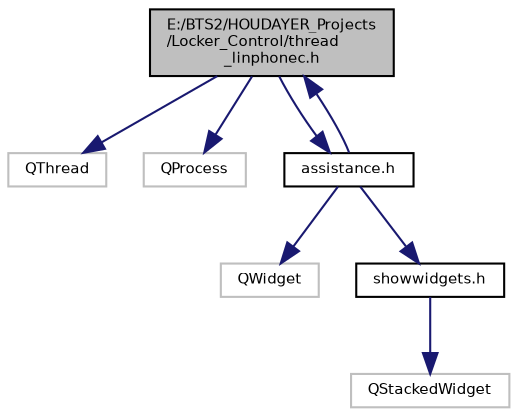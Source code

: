 digraph "E:/BTS2/HOUDAYER_Projects/Locker_Control/thread_linphonec.h"
{
 // INTERACTIVE_SVG=YES
  bgcolor="transparent";
  edge [fontname="Helvetica",fontsize="7",labelfontname="Helvetica",labelfontsize="7"];
  node [fontname="Helvetica",fontsize="7",shape=record];
  Node1 [label="E:/BTS2/HOUDAYER_Projects\l/Locker_Control/thread\l_linphonec.h",height=0.2,width=0.4,color="black", fillcolor="grey75", style="filled", fontcolor="black"];
  Node1 -> Node2 [color="midnightblue",fontsize="7",style="solid",fontname="Helvetica"];
  Node2 [label="QThread",height=0.2,width=0.4,color="grey75"];
  Node1 -> Node3 [color="midnightblue",fontsize="7",style="solid",fontname="Helvetica"];
  Node3 [label="QProcess",height=0.2,width=0.4,color="grey75"];
  Node1 -> Node4 [color="midnightblue",fontsize="7",style="solid",fontname="Helvetica"];
  Node4 [label="assistance.h",height=0.2,width=0.4,color="black",URL="$assistance_8h.html"];
  Node4 -> Node5 [color="midnightblue",fontsize="7",style="solid",fontname="Helvetica"];
  Node5 [label="QWidget",height=0.2,width=0.4,color="grey75"];
  Node4 -> Node6 [color="midnightblue",fontsize="7",style="solid",fontname="Helvetica"];
  Node6 [label="showwidgets.h",height=0.2,width=0.4,color="black",URL="$showwidgets_8h.html"];
  Node6 -> Node7 [color="midnightblue",fontsize="7",style="solid",fontname="Helvetica"];
  Node7 [label="QStackedWidget",height=0.2,width=0.4,color="grey75"];
  Node4 -> Node1 [color="midnightblue",fontsize="7",style="solid",fontname="Helvetica"];
}
